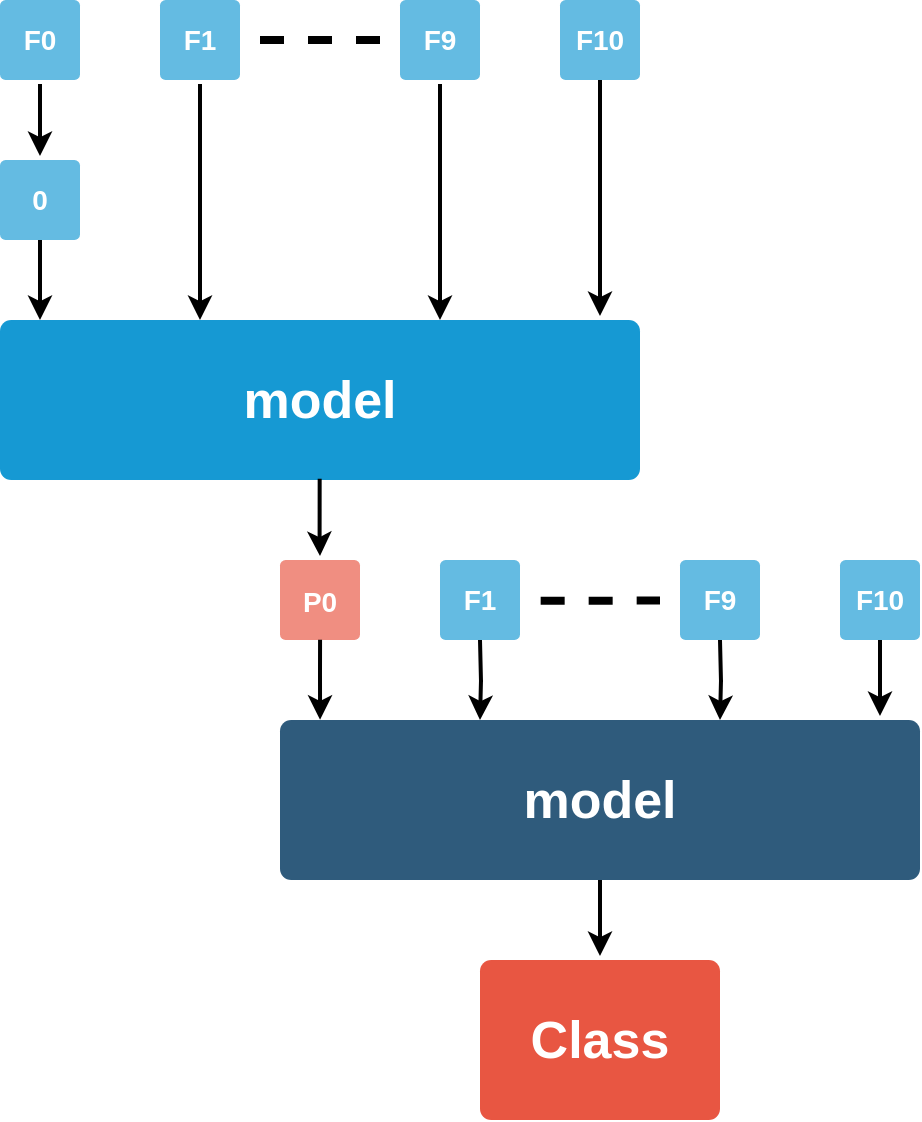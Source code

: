 <mxfile version="12.3.4" type="device" pages="1"><diagram id="6a731a19-8d31-9384-78a2-239565b7b9f0" name="Page-1"><mxGraphModel dx="2816" dy="571" grid="1" gridSize="10" guides="1" tooltips="1" connect="1" arrows="1" fold="1" page="1" pageScale="1" pageWidth="1169" pageHeight="827" background="#ffffff" math="0" shadow="0"><root><mxCell id="0"/><mxCell id="1" parent="0"/><mxCell id="1760" value="&lt;font style=&quot;font-size: 26px&quot;&gt;model&lt;/font&gt;" style="rounded=1;whiteSpace=wrap;html=1;shadow=0;labelBackgroundColor=none;strokeColor=none;strokeWidth=3;fillColor=#1699d3;fontFamily=Helvetica;fontSize=14;fontColor=#FFFFFF;align=center;spacing=5;fontStyle=1;arcSize=7;perimeterSpacing=2;" parent="1" vertex="1"><mxGeometry x="80" y="1160" width="320" height="80" as="geometry"/></mxCell><mxCell id="IMz92eurNJ_TfiFIxR4k-1790" value="" style="edgeStyle=orthogonalEdgeStyle;rounded=0;orthogonalLoop=1;jettySize=auto;html=1;endArrow=classic;endFill=1;strokeWidth=2;" edge="1" parent="1" source="1763" target="IMz92eurNJ_TfiFIxR4k-1789"><mxGeometry relative="1" as="geometry"/></mxCell><mxCell id="1763" value="&lt;b&gt;F0&lt;/b&gt;" style="rounded=1;whiteSpace=wrap;html=1;shadow=0;labelBackgroundColor=none;strokeColor=none;strokeWidth=3;fillColor=#64bbe2;fontFamily=Helvetica;fontSize=14;fontColor=#FFFFFF;align=center;spacing=5;arcSize=7;perimeterSpacing=2;" parent="1" vertex="1"><mxGeometry x="80" y="1000" width="40" height="40" as="geometry"/></mxCell><mxCell id="IMz92eurNJ_TfiFIxR4k-1789" value="&lt;b&gt;0&lt;/b&gt;" style="rounded=1;whiteSpace=wrap;html=1;shadow=0;labelBackgroundColor=none;strokeColor=none;strokeWidth=3;fillColor=#64bbe2;fontFamily=Helvetica;fontSize=14;fontColor=#FFFFFF;align=center;spacing=5;arcSize=7;perimeterSpacing=2;" vertex="1" parent="1"><mxGeometry x="80" y="1080" width="40" height="40" as="geometry"/></mxCell><mxCell id="IMz92eurNJ_TfiFIxR4k-1797" value="" style="edgeStyle=orthogonalEdgeStyle;rounded=0;orthogonalLoop=1;jettySize=auto;html=1;endArrow=classic;endFill=1;strokeWidth=2;exitX=0.5;exitY=1;exitDx=0;exitDy=0;" edge="1" parent="1" source="IMz92eurNJ_TfiFIxR4k-1780"><mxGeometry relative="1" as="geometry"><mxPoint x="180" y="1050" as="sourcePoint"/><mxPoint x="180" y="1160" as="targetPoint"/></mxGeometry></mxCell><mxCell id="IMz92eurNJ_TfiFIxR4k-1780" value="&lt;b&gt;F1&lt;/b&gt;" style="rounded=1;whiteSpace=wrap;html=1;shadow=0;labelBackgroundColor=none;strokeColor=none;strokeWidth=3;fillColor=#64bbe2;fontFamily=Helvetica;fontSize=14;fontColor=#FFFFFF;align=center;spacing=5;arcSize=7;perimeterSpacing=2;" vertex="1" parent="1"><mxGeometry x="160" y="1000" width="40" height="40" as="geometry"/></mxCell><mxCell id="IMz92eurNJ_TfiFIxR4k-1781" value="&lt;b&gt;F9&lt;/b&gt;" style="rounded=1;whiteSpace=wrap;html=1;shadow=0;labelBackgroundColor=none;strokeColor=none;strokeWidth=3;fillColor=#64bbe2;fontFamily=Helvetica;fontSize=14;fontColor=#FFFFFF;align=center;spacing=5;arcSize=7;perimeterSpacing=2;" vertex="1" parent="1"><mxGeometry x="280" y="1000" width="40" height="40" as="geometry"/></mxCell><mxCell id="IMz92eurNJ_TfiFIxR4k-1784" value="&lt;b&gt;F10&lt;/b&gt;" style="rounded=1;whiteSpace=wrap;html=1;shadow=0;labelBackgroundColor=none;strokeColor=none;strokeWidth=3;fillColor=#64bbe2;fontFamily=Helvetica;fontSize=14;fontColor=#FFFFFF;align=center;spacing=5;arcSize=7;perimeterSpacing=2;" vertex="1" parent="1"><mxGeometry x="360" y="1000" width="40" height="40" as="geometry"/></mxCell><mxCell id="IMz92eurNJ_TfiFIxR4k-1786" value="" style="edgeStyle=orthogonalEdgeStyle;rounded=0;orthogonalLoop=1;jettySize=auto;html=1;dashed=1;endArrow=none;endFill=0;strokeWidth=4;" edge="1" parent="1"><mxGeometry relative="1" as="geometry"><mxPoint x="210" y="1020" as="sourcePoint"/><mxPoint x="270" y="1020" as="targetPoint"/><Array as="points"><mxPoint x="270" y="1020"/><mxPoint x="270" y="1020"/></Array></mxGeometry></mxCell><mxCell id="IMz92eurNJ_TfiFIxR4k-1794" value="" style="edgeStyle=orthogonalEdgeStyle;rounded=0;orthogonalLoop=1;jettySize=auto;html=1;endArrow=classic;endFill=1;strokeWidth=2;" edge="1" parent="1"><mxGeometry relative="1" as="geometry"><mxPoint x="100" y="1120" as="sourcePoint"/><mxPoint x="100" y="1160" as="targetPoint"/><Array as="points"><mxPoint x="100" y="1138"/><mxPoint x="100" y="1138"/></Array></mxGeometry></mxCell><mxCell id="IMz92eurNJ_TfiFIxR4k-1798" value="" style="edgeStyle=orthogonalEdgeStyle;rounded=0;orthogonalLoop=1;jettySize=auto;html=1;endArrow=classic;endFill=1;strokeWidth=2;exitX=0.5;exitY=1;exitDx=0;exitDy=0;" edge="1" parent="1" source="IMz92eurNJ_TfiFIxR4k-1781"><mxGeometry relative="1" as="geometry"><mxPoint x="300" y="1060" as="sourcePoint"/><mxPoint x="300" y="1160" as="targetPoint"/></mxGeometry></mxCell><mxCell id="IMz92eurNJ_TfiFIxR4k-1799" value="" style="edgeStyle=orthogonalEdgeStyle;rounded=0;orthogonalLoop=1;jettySize=auto;html=1;endArrow=classic;endFill=1;strokeWidth=2;exitX=0.5;exitY=1;exitDx=0;exitDy=0;" edge="1" parent="1"><mxGeometry relative="1" as="geometry"><mxPoint x="380" y="1040" as="sourcePoint"/><mxPoint x="380" y="1158" as="targetPoint"/></mxGeometry></mxCell><mxCell id="IMz92eurNJ_TfiFIxR4k-1803" value="&lt;font style=&quot;font-size: 26px&quot;&gt;Class&lt;/font&gt;" style="rounded=1;whiteSpace=wrap;html=1;shadow=0;labelBackgroundColor=none;strokeColor=none;strokeWidth=3;fillColor=#E85642;fontFamily=Helvetica;fontSize=16;fontColor=#FFFFFF;align=center;fontStyle=1;spacing=5;arcSize=7;perimeterSpacing=2;" vertex="1" parent="1"><mxGeometry x="320" y="1480" width="120" height="80" as="geometry"/></mxCell><mxCell id="IMz92eurNJ_TfiFIxR4k-1805" value="&lt;font style=&quot;font-size: 14px&quot;&gt;P0&lt;/font&gt;" style="rounded=1;whiteSpace=wrap;html=1;shadow=0;labelBackgroundColor=none;strokeColor=none;strokeWidth=3;fillColor=#F08E81;fontFamily=Helvetica;fontSize=16;fontColor=#FFFFFF;align=center;fontStyle=1;spacing=5;arcSize=7;perimeterSpacing=2;" vertex="1" parent="1"><mxGeometry x="220" y="1280" width="40" height="40" as="geometry"/></mxCell><mxCell id="IMz92eurNJ_TfiFIxR4k-1807" value="" style="edgeStyle=orthogonalEdgeStyle;rounded=0;orthogonalLoop=1;jettySize=auto;html=1;endArrow=classic;endFill=1;strokeWidth=2;entryX=0.5;entryY=0;entryDx=0;entryDy=0;" edge="1" parent="1" target="IMz92eurNJ_TfiFIxR4k-1805"><mxGeometry relative="1" as="geometry"><mxPoint x="239.833" y="1239.333" as="sourcePoint"/><mxPoint x="239.833" y="1279.333" as="targetPoint"/><Array as="points"><mxPoint x="240" y="1270"/><mxPoint x="240" y="1270"/></Array></mxGeometry></mxCell><mxCell id="IMz92eurNJ_TfiFIxR4k-1809" value="&lt;font style=&quot;font-size: 26px&quot;&gt;model&lt;/font&gt;" style="rounded=1;whiteSpace=wrap;html=1;shadow=0;labelBackgroundColor=none;strokeColor=none;strokeWidth=3;fillColor=#2F5B7C;fontFamily=Helvetica;fontSize=14;fontColor=#FFFFFF;align=center;spacing=5;fontStyle=1;arcSize=7;perimeterSpacing=2;" vertex="1" parent="1"><mxGeometry x="220" y="1360" width="320" height="80" as="geometry"/></mxCell><mxCell id="IMz92eurNJ_TfiFIxR4k-1812" value="" style="edgeStyle=orthogonalEdgeStyle;rounded=0;orthogonalLoop=1;jettySize=auto;html=1;endArrow=classic;endFill=1;strokeWidth=2;" edge="1" parent="1"><mxGeometry relative="1" as="geometry"><mxPoint x="240.034" y="1319.862" as="sourcePoint"/><mxPoint x="240.034" y="1359.862" as="targetPoint"/><Array as="points"><mxPoint x="240" y="1338"/><mxPoint x="240" y="1338"/></Array></mxGeometry></mxCell><mxCell id="IMz92eurNJ_TfiFIxR4k-1817" value="" style="edgeStyle=orthogonalEdgeStyle;rounded=0;orthogonalLoop=1;jettySize=auto;html=1;endArrow=classic;endFill=1;strokeWidth=2;" edge="1" parent="1"><mxGeometry relative="1" as="geometry"><mxPoint x="320" y="1320" as="sourcePoint"/><mxPoint x="320" y="1360" as="targetPoint"/></mxGeometry></mxCell><mxCell id="IMz92eurNJ_TfiFIxR4k-1818" value="&lt;b&gt;F1&lt;/b&gt;" style="rounded=1;whiteSpace=wrap;html=1;shadow=0;labelBackgroundColor=none;strokeColor=none;strokeWidth=3;fillColor=#64bbe2;fontFamily=Helvetica;fontSize=14;fontColor=#FFFFFF;align=center;spacing=5;arcSize=7;perimeterSpacing=2;" vertex="1" parent="1"><mxGeometry x="300" y="1280" width="40" height="40" as="geometry"/></mxCell><mxCell id="IMz92eurNJ_TfiFIxR4k-1819" value="&lt;b&gt;F9&lt;/b&gt;" style="rounded=1;whiteSpace=wrap;html=1;shadow=0;labelBackgroundColor=none;strokeColor=none;strokeWidth=3;fillColor=#64bbe2;fontFamily=Helvetica;fontSize=14;fontColor=#FFFFFF;align=center;spacing=5;arcSize=7;perimeterSpacing=2;" vertex="1" parent="1"><mxGeometry x="420" y="1280" width="40" height="40" as="geometry"/></mxCell><mxCell id="IMz92eurNJ_TfiFIxR4k-1820" value="&lt;b&gt;F10&lt;/b&gt;" style="rounded=1;whiteSpace=wrap;html=1;shadow=0;labelBackgroundColor=none;strokeColor=none;strokeWidth=3;fillColor=#64bbe2;fontFamily=Helvetica;fontSize=14;fontColor=#FFFFFF;align=center;spacing=5;arcSize=7;perimeterSpacing=2;" vertex="1" parent="1"><mxGeometry x="500" y="1280" width="40" height="40" as="geometry"/></mxCell><mxCell id="IMz92eurNJ_TfiFIxR4k-1821" value="" style="edgeStyle=orthogonalEdgeStyle;rounded=0;orthogonalLoop=1;jettySize=auto;html=1;dashed=1;endArrow=none;endFill=0;strokeWidth=4;" edge="1" parent="1"><mxGeometry relative="1" as="geometry"><mxPoint x="350.333" y="1300.333" as="sourcePoint"/><mxPoint x="410.333" y="1300.333" as="targetPoint"/><Array as="points"><mxPoint x="410" y="1300"/><mxPoint x="410" y="1300"/></Array></mxGeometry></mxCell><mxCell id="IMz92eurNJ_TfiFIxR4k-1822" value="" style="edgeStyle=orthogonalEdgeStyle;rounded=0;orthogonalLoop=1;jettySize=auto;html=1;endArrow=classic;endFill=1;strokeWidth=2;" edge="1" parent="1"><mxGeometry relative="1" as="geometry"><mxPoint x="440" y="1320" as="sourcePoint"/><mxPoint x="440" y="1360" as="targetPoint"/></mxGeometry></mxCell><mxCell id="IMz92eurNJ_TfiFIxR4k-1823" value="" style="edgeStyle=orthogonalEdgeStyle;rounded=0;orthogonalLoop=1;jettySize=auto;html=1;endArrow=classic;endFill=1;strokeWidth=2;" edge="1" parent="1"><mxGeometry relative="1" as="geometry"><mxPoint x="520" y="1320" as="sourcePoint"/><mxPoint x="520" y="1358" as="targetPoint"/></mxGeometry></mxCell><mxCell id="IMz92eurNJ_TfiFIxR4k-1825" value="" style="endArrow=classic;html=1;strokeColor=#000000;strokeWidth=2;entryX=0.5;entryY=0;entryDx=0;entryDy=0;" edge="1" parent="1" target="IMz92eurNJ_TfiFIxR4k-1803"><mxGeometry width="50" height="50" relative="1" as="geometry"><mxPoint x="380" y="1440" as="sourcePoint"/><mxPoint x="430" y="1390" as="targetPoint"/></mxGeometry></mxCell></root></mxGraphModel></diagram></mxfile>